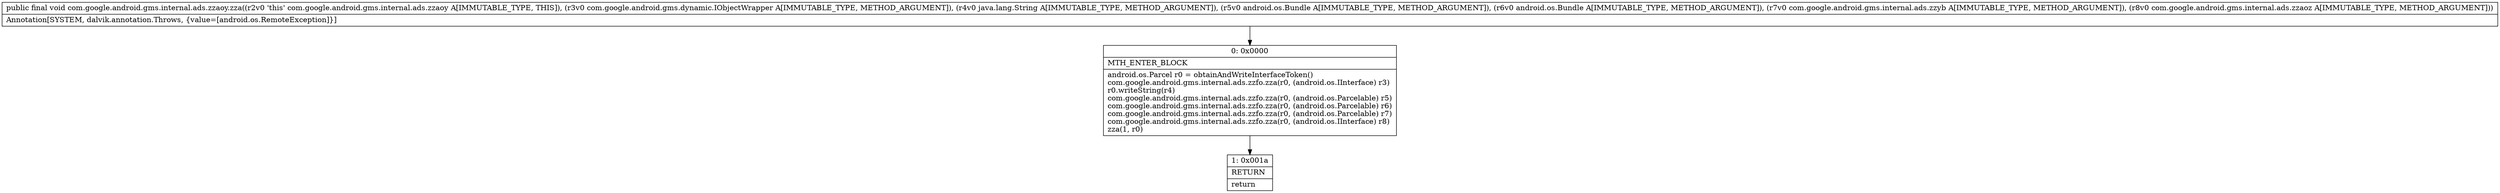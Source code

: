digraph "CFG forcom.google.android.gms.internal.ads.zzaoy.zza(Lcom\/google\/android\/gms\/dynamic\/IObjectWrapper;Ljava\/lang\/String;Landroid\/os\/Bundle;Landroid\/os\/Bundle;Lcom\/google\/android\/gms\/internal\/ads\/zzyb;Lcom\/google\/android\/gms\/internal\/ads\/zzaoz;)V" {
Node_0 [shape=record,label="{0\:\ 0x0000|MTH_ENTER_BLOCK\l|android.os.Parcel r0 = obtainAndWriteInterfaceToken()\lcom.google.android.gms.internal.ads.zzfo.zza(r0, (android.os.IInterface) r3)\lr0.writeString(r4)\lcom.google.android.gms.internal.ads.zzfo.zza(r0, (android.os.Parcelable) r5)\lcom.google.android.gms.internal.ads.zzfo.zza(r0, (android.os.Parcelable) r6)\lcom.google.android.gms.internal.ads.zzfo.zza(r0, (android.os.Parcelable) r7)\lcom.google.android.gms.internal.ads.zzfo.zza(r0, (android.os.IInterface) r8)\lzza(1, r0)\l}"];
Node_1 [shape=record,label="{1\:\ 0x001a|RETURN\l|return\l}"];
MethodNode[shape=record,label="{public final void com.google.android.gms.internal.ads.zzaoy.zza((r2v0 'this' com.google.android.gms.internal.ads.zzaoy A[IMMUTABLE_TYPE, THIS]), (r3v0 com.google.android.gms.dynamic.IObjectWrapper A[IMMUTABLE_TYPE, METHOD_ARGUMENT]), (r4v0 java.lang.String A[IMMUTABLE_TYPE, METHOD_ARGUMENT]), (r5v0 android.os.Bundle A[IMMUTABLE_TYPE, METHOD_ARGUMENT]), (r6v0 android.os.Bundle A[IMMUTABLE_TYPE, METHOD_ARGUMENT]), (r7v0 com.google.android.gms.internal.ads.zzyb A[IMMUTABLE_TYPE, METHOD_ARGUMENT]), (r8v0 com.google.android.gms.internal.ads.zzaoz A[IMMUTABLE_TYPE, METHOD_ARGUMENT]))  | Annotation[SYSTEM, dalvik.annotation.Throws, \{value=[android.os.RemoteException]\}]\l}"];
MethodNode -> Node_0;
Node_0 -> Node_1;
}

